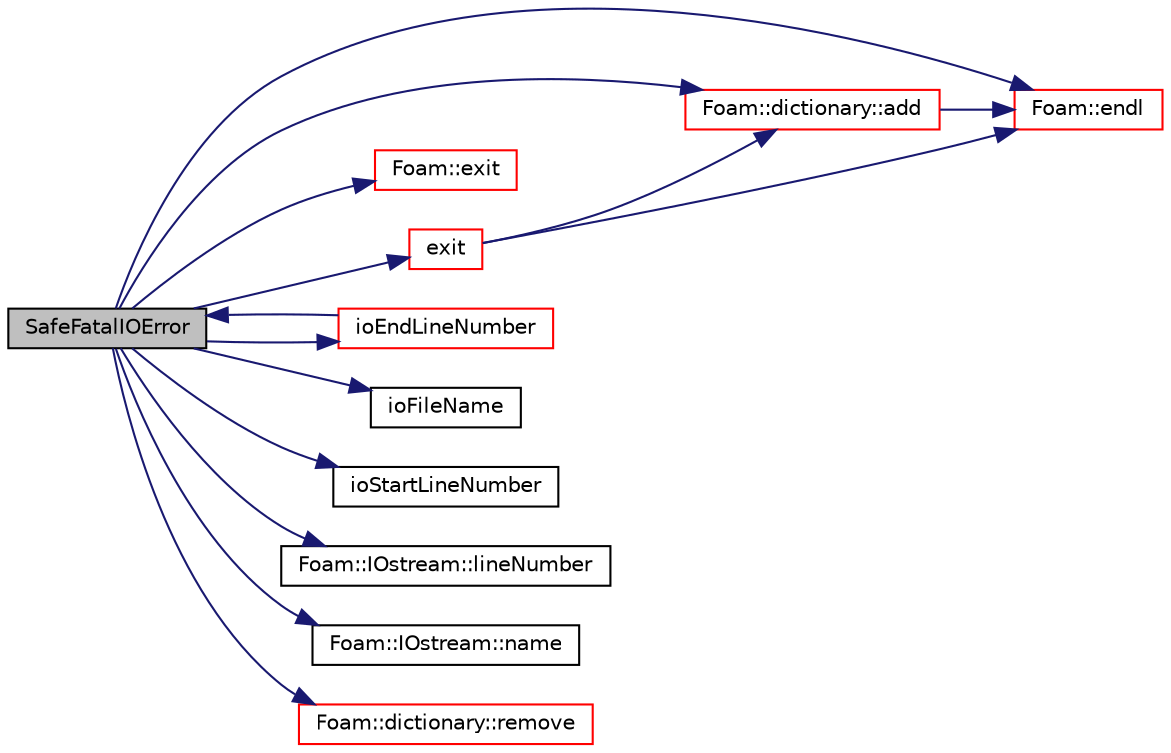 digraph "SafeFatalIOError"
{
  bgcolor="transparent";
  edge [fontname="Helvetica",fontsize="10",labelfontname="Helvetica",labelfontsize="10"];
  node [fontname="Helvetica",fontsize="10",shape=record];
  rankdir="LR";
  Node238 [label="SafeFatalIOError",height=0.2,width=0.4,color="black", fillcolor="grey75", style="filled", fontcolor="black"];
  Node238 -> Node239 [color="midnightblue",fontsize="10",style="solid",fontname="Helvetica"];
  Node239 [label="Foam::dictionary::add",height=0.2,width=0.4,color="red",URL="$a27129.html#ac2ddcab42322c8d8af5e5830ab4d431b",tooltip="Add a new entry. "];
  Node239 -> Node241 [color="midnightblue",fontsize="10",style="solid",fontname="Helvetica"];
  Node241 [label="Foam::endl",height=0.2,width=0.4,color="red",URL="$a21851.html#a2db8fe02a0d3909e9351bb4275b23ce4",tooltip="Add newline and flush stream. "];
  Node238 -> Node241 [color="midnightblue",fontsize="10",style="solid",fontname="Helvetica"];
  Node238 -> Node284 [color="midnightblue",fontsize="10",style="solid",fontname="Helvetica"];
  Node284 [label="Foam::exit",height=0.2,width=0.4,color="red",URL="$a21851.html#a06ca7250d8e89caf05243ec094843642"];
  Node238 -> Node288 [color="midnightblue",fontsize="10",style="solid",fontname="Helvetica"];
  Node288 [label="exit",height=0.2,width=0.4,color="red",URL="$a27201.html#a8e05d3ad7f8730ff9a8bab5360fd7854",tooltip="Exit : can be called for any error to exit program. "];
  Node288 -> Node239 [color="midnightblue",fontsize="10",style="solid",fontname="Helvetica"];
  Node288 -> Node241 [color="midnightblue",fontsize="10",style="solid",fontname="Helvetica"];
  Node238 -> Node290 [color="midnightblue",fontsize="10",style="solid",fontname="Helvetica"];
  Node290 [label="ioEndLineNumber",height=0.2,width=0.4,color="red",URL="$a27201.html#a8f31741a5497f159f1ec818e54db905e"];
  Node290 -> Node238 [color="midnightblue",fontsize="10",style="solid",fontname="Helvetica"];
  Node238 -> Node294 [color="midnightblue",fontsize="10",style="solid",fontname="Helvetica"];
  Node294 [label="ioFileName",height=0.2,width=0.4,color="black",URL="$a27201.html#a2134f7c0f761f6ae819a8dda4ebb942f"];
  Node238 -> Node295 [color="midnightblue",fontsize="10",style="solid",fontname="Helvetica"];
  Node295 [label="ioStartLineNumber",height=0.2,width=0.4,color="black",URL="$a27201.html#ab215316bd355d5aebabd958d32803697"];
  Node238 -> Node264 [color="midnightblue",fontsize="10",style="solid",fontname="Helvetica"];
  Node264 [label="Foam::IOstream::lineNumber",height=0.2,width=0.4,color="black",URL="$a27333.html#a2bca2e504df91006cb4a2b09ba1ac409",tooltip="Return current stream line number. "];
  Node238 -> Node296 [color="midnightblue",fontsize="10",style="solid",fontname="Helvetica"];
  Node296 [label="Foam::IOstream::name",height=0.2,width=0.4,color="black",URL="$a27333.html#a41b2d01e5fd6e1bc71a895d8b8a86308",tooltip="Return the name of the stream. "];
  Node238 -> Node297 [color="midnightblue",fontsize="10",style="solid",fontname="Helvetica"];
  Node297 [label="Foam::dictionary::remove",height=0.2,width=0.4,color="red",URL="$a27129.html#aa376b367f7f3c648100361392fe85942",tooltip="Remove an entry specified by keyword. "];
}
